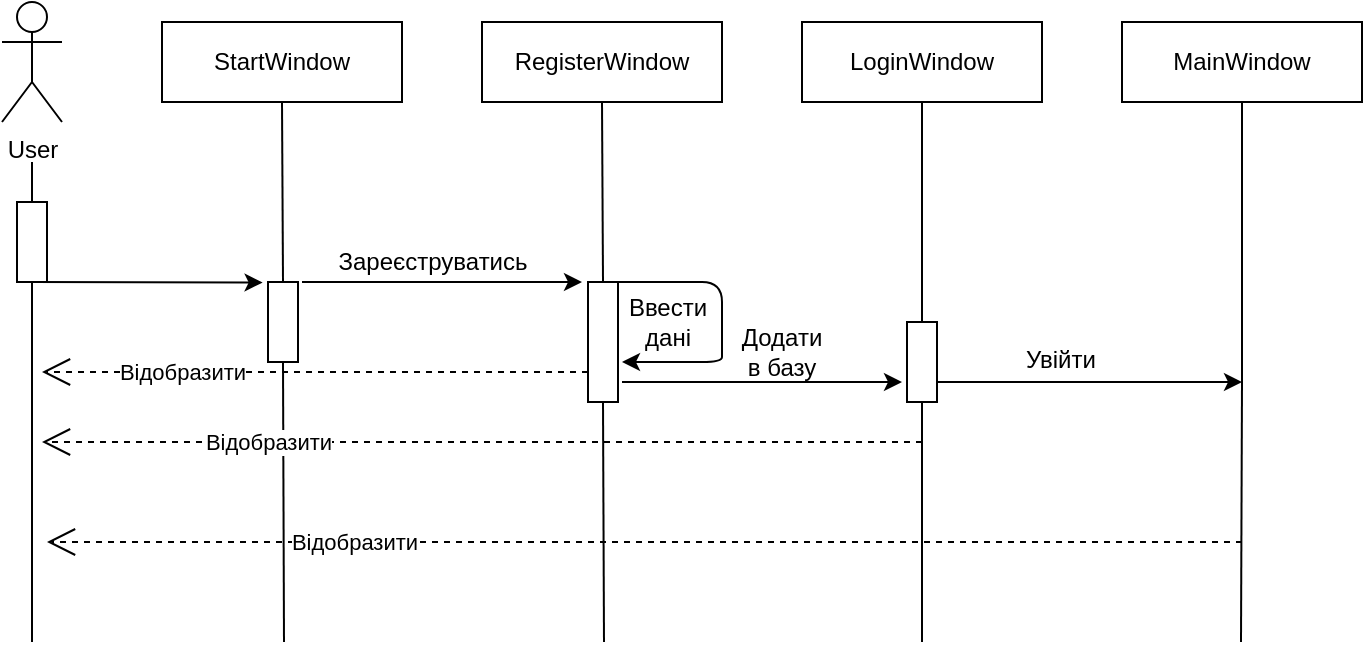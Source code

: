 <mxfile version="12.3.7" type="device" pages="1"><diagram id="jKofoyzAl1HSl1o_wnsL" name="Страница 1"><mxGraphModel dx="419" dy="609" grid="1" gridSize="10" guides="1" tooltips="1" connect="1" arrows="1" fold="1" page="1" pageScale="1" pageWidth="827" pageHeight="1169" math="0" shadow="0"><root><mxCell id="0"/><mxCell id="1" parent="0"/><mxCell id="d2x6lz0tso2hwadYh-F--1" value="User" style="shape=umlActor;verticalLabelPosition=bottom;labelBackgroundColor=#ffffff;verticalAlign=top;html=1;outlineConnect=0;" vertex="1" parent="1"><mxGeometry x="80" y="120" width="30" height="60" as="geometry"/></mxCell><mxCell id="d2x6lz0tso2hwadYh-F--2" value="StartWindow" style="rounded=0;whiteSpace=wrap;html=1;" vertex="1" parent="1"><mxGeometry x="160" y="130" width="120" height="40" as="geometry"/></mxCell><mxCell id="d2x6lz0tso2hwadYh-F--4" value="RegisterWindow" style="rounded=0;whiteSpace=wrap;html=1;" vertex="1" parent="1"><mxGeometry x="320" y="130" width="120" height="40" as="geometry"/></mxCell><mxCell id="d2x6lz0tso2hwadYh-F--5" value="LoginWindow" style="rounded=0;whiteSpace=wrap;html=1;" vertex="1" parent="1"><mxGeometry x="480" y="130" width="120" height="40" as="geometry"/></mxCell><mxCell id="d2x6lz0tso2hwadYh-F--6" value="MainWindow" style="rounded=0;whiteSpace=wrap;html=1;" vertex="1" parent="1"><mxGeometry x="640" y="130" width="120" height="40" as="geometry"/></mxCell><mxCell id="d2x6lz0tso2hwadYh-F--8" value="" style="rounded=0;whiteSpace=wrap;html=1;direction=south;" vertex="1" parent="1"><mxGeometry x="87.5" y="220" width="15" height="40" as="geometry"/></mxCell><mxCell id="d2x6lz0tso2hwadYh-F--9" value="" style="endArrow=none;html=1;entryX=0;entryY=0.5;entryDx=0;entryDy=0;" edge="1" parent="1" target="d2x6lz0tso2hwadYh-F--8"><mxGeometry width="50" height="50" relative="1" as="geometry"><mxPoint x="95" y="200" as="sourcePoint"/><mxPoint x="130" y="290" as="targetPoint"/></mxGeometry></mxCell><mxCell id="d2x6lz0tso2hwadYh-F--13" value="" style="endArrow=classic;html=1;exitX=1;exitY=0.5;exitDx=0;exitDy=0;entryX=0.007;entryY=1.18;entryDx=0;entryDy=0;entryPerimeter=0;" edge="1" parent="1" source="d2x6lz0tso2hwadYh-F--8" target="d2x6lz0tso2hwadYh-F--15"><mxGeometry width="50" height="50" relative="1" as="geometry"><mxPoint x="80" y="320" as="sourcePoint"/><mxPoint x="210" y="250" as="targetPoint"/></mxGeometry></mxCell><mxCell id="d2x6lz0tso2hwadYh-F--14" value="" style="endArrow=none;html=1;entryX=0.5;entryY=1;entryDx=0;entryDy=0;exitX=0;exitY=0.5;exitDx=0;exitDy=0;" edge="1" parent="1" source="d2x6lz0tso2hwadYh-F--15" target="d2x6lz0tso2hwadYh-F--2"><mxGeometry width="50" height="50" relative="1" as="geometry"><mxPoint x="220" y="220" as="sourcePoint"/><mxPoint x="130" y="280" as="targetPoint"/></mxGeometry></mxCell><mxCell id="d2x6lz0tso2hwadYh-F--15" value="" style="rounded=0;whiteSpace=wrap;html=1;direction=south;" vertex="1" parent="1"><mxGeometry x="213" y="260" width="15" height="40" as="geometry"/></mxCell><mxCell id="d2x6lz0tso2hwadYh-F--17" value="" style="endArrow=classic;html=1;" edge="1" parent="1"><mxGeometry width="50" height="50" relative="1" as="geometry"><mxPoint x="230" y="260" as="sourcePoint"/><mxPoint x="370" y="260" as="targetPoint"/></mxGeometry></mxCell><mxCell id="d2x6lz0tso2hwadYh-F--18" value="" style="endArrow=none;html=1;exitX=0.5;exitY=1;exitDx=0;exitDy=0;entryX=0;entryY=0.5;entryDx=0;entryDy=0;" edge="1" parent="1" source="d2x6lz0tso2hwadYh-F--4" target="d2x6lz0tso2hwadYh-F--20"><mxGeometry width="50" height="50" relative="1" as="geometry"><mxPoint x="388" y="250" as="sourcePoint"/><mxPoint x="380" y="240" as="targetPoint"/></mxGeometry></mxCell><mxCell id="d2x6lz0tso2hwadYh-F--20" value="" style="rounded=0;whiteSpace=wrap;html=1;direction=south;" vertex="1" parent="1"><mxGeometry x="373" y="260" width="15" height="60" as="geometry"/></mxCell><mxCell id="d2x6lz0tso2hwadYh-F--22" value="Зареєструватись" style="text;html=1;align=center;verticalAlign=middle;resizable=0;points=[];;autosize=1;" vertex="1" parent="1"><mxGeometry x="240" y="240" width="110" height="20" as="geometry"/></mxCell><mxCell id="d2x6lz0tso2hwadYh-F--23" value="" style="endArrow=classic;html=1;exitX=0;exitY=0.25;exitDx=0;exitDy=0;" edge="1" parent="1" source="d2x6lz0tso2hwadYh-F--20"><mxGeometry width="50" height="50" relative="1" as="geometry"><mxPoint x="250" y="370" as="sourcePoint"/><mxPoint x="390" y="300" as="targetPoint"/><Array as="points"><mxPoint x="440" y="260"/><mxPoint x="440" y="290"/><mxPoint x="440" y="300"/></Array></mxGeometry></mxCell><mxCell id="d2x6lz0tso2hwadYh-F--24" value="Ввести дані" style="text;html=1;strokeColor=none;fillColor=none;align=center;verticalAlign=middle;whiteSpace=wrap;rounded=0;" vertex="1" parent="1"><mxGeometry x="393" y="270" width="40" height="20" as="geometry"/></mxCell><mxCell id="d2x6lz0tso2hwadYh-F--26" value="" style="endArrow=classic;html=1;" edge="1" parent="1"><mxGeometry width="50" height="50" relative="1" as="geometry"><mxPoint x="390" y="310" as="sourcePoint"/><mxPoint x="530" y="310" as="targetPoint"/></mxGeometry></mxCell><mxCell id="d2x6lz0tso2hwadYh-F--27" value="" style="endArrow=none;html=1;entryX=0.5;entryY=1;entryDx=0;entryDy=0;" edge="1" parent="1" target="d2x6lz0tso2hwadYh-F--5"><mxGeometry width="50" height="50" relative="1" as="geometry"><mxPoint x="540" y="280" as="sourcePoint"/><mxPoint x="580" y="230" as="targetPoint"/></mxGeometry></mxCell><mxCell id="d2x6lz0tso2hwadYh-F--28" value="" style="rounded=0;whiteSpace=wrap;html=1;direction=south;" vertex="1" parent="1"><mxGeometry x="532.5" y="280" width="15" height="40" as="geometry"/></mxCell><mxCell id="d2x6lz0tso2hwadYh-F--30" value="Увійти" style="text;html=1;" vertex="1" parent="1"><mxGeometry x="590" y="285" width="60" height="30" as="geometry"/></mxCell><mxCell id="d2x6lz0tso2hwadYh-F--31" value="" style="endArrow=classic;html=1;exitX=0.75;exitY=0;exitDx=0;exitDy=0;" edge="1" parent="1" source="d2x6lz0tso2hwadYh-F--28"><mxGeometry width="50" height="50" relative="1" as="geometry"><mxPoint x="620" y="335" as="sourcePoint"/><mxPoint x="700" y="310" as="targetPoint"/></mxGeometry></mxCell><mxCell id="d2x6lz0tso2hwadYh-F--32" value="Додати&lt;br&gt;в базу" style="text;html=1;strokeColor=none;fillColor=none;align=center;verticalAlign=middle;whiteSpace=wrap;rounded=0;" vertex="1" parent="1"><mxGeometry x="450" y="285" width="40" height="20" as="geometry"/></mxCell><mxCell id="d2x6lz0tso2hwadYh-F--33" value="" style="endArrow=none;html=1;entryX=0.5;entryY=1;entryDx=0;entryDy=0;" edge="1" parent="1" target="d2x6lz0tso2hwadYh-F--6"><mxGeometry width="50" height="50" relative="1" as="geometry"><mxPoint x="700" y="310" as="sourcePoint"/><mxPoint x="750" y="215" as="targetPoint"/></mxGeometry></mxCell><mxCell id="d2x6lz0tso2hwadYh-F--34" value="" style="endArrow=none;html=1;entryX=1;entryY=0.5;entryDx=0;entryDy=0;" edge="1" parent="1" target="d2x6lz0tso2hwadYh-F--8"><mxGeometry width="50" height="50" relative="1" as="geometry"><mxPoint x="95" y="420" as="sourcePoint"/><mxPoint x="130" y="340" as="targetPoint"/></mxGeometry></mxCell><mxCell id="d2x6lz0tso2hwadYh-F--35" value="" style="endArrow=none;html=1;entryX=1;entryY=0.5;entryDx=0;entryDy=0;" edge="1" parent="1" target="d2x6lz0tso2hwadYh-F--15"><mxGeometry width="50" height="50" relative="1" as="geometry"><mxPoint x="221" y="440" as="sourcePoint"/><mxPoint x="130" y="460" as="targetPoint"/></mxGeometry></mxCell><mxCell id="d2x6lz0tso2hwadYh-F--36" value="" style="endArrow=none;html=1;entryX=1;entryY=0.5;entryDx=0;entryDy=0;" edge="1" parent="1" target="d2x6lz0tso2hwadYh-F--20"><mxGeometry width="50" height="50" relative="1" as="geometry"><mxPoint x="381" y="440" as="sourcePoint"/><mxPoint x="310" y="460" as="targetPoint"/></mxGeometry></mxCell><mxCell id="d2x6lz0tso2hwadYh-F--37" value="" style="endArrow=none;html=1;entryX=1;entryY=0.5;entryDx=0;entryDy=0;" edge="1" parent="1" target="d2x6lz0tso2hwadYh-F--28"><mxGeometry width="50" height="50" relative="1" as="geometry"><mxPoint x="540" y="440" as="sourcePoint"/><mxPoint x="500" y="460" as="targetPoint"/></mxGeometry></mxCell><mxCell id="d2x6lz0tso2hwadYh-F--38" value="" style="endArrow=none;html=1;" edge="1" parent="1"><mxGeometry width="50" height="50" relative="1" as="geometry"><mxPoint x="699.5" y="440" as="sourcePoint"/><mxPoint x="700" y="310" as="targetPoint"/></mxGeometry></mxCell><mxCell id="d2x6lz0tso2hwadYh-F--42" value="Відобразити" style="endArrow=open;endSize=12;dashed=1;html=1;exitX=0.75;exitY=1;exitDx=0;exitDy=0;" edge="1" parent="1" source="d2x6lz0tso2hwadYh-F--20"><mxGeometry x="0.487" width="160" relative="1" as="geometry"><mxPoint x="80" y="460" as="sourcePoint"/><mxPoint x="100" y="305" as="targetPoint"/><mxPoint as="offset"/></mxGeometry></mxCell><mxCell id="d2x6lz0tso2hwadYh-F--44" value="" style="endArrow=none;html=1;entryX=1;entryY=0.5;entryDx=0;entryDy=0;" edge="1" parent="1"><mxGeometry width="50" height="50" relative="1" as="geometry"><mxPoint x="95" y="440" as="sourcePoint"/><mxPoint x="95" y="420" as="targetPoint"/></mxGeometry></mxCell><mxCell id="d2x6lz0tso2hwadYh-F--45" value="Відобразити" style="endArrow=open;endSize=12;dashed=1;html=1;" edge="1" parent="1"><mxGeometry x="0.487" width="160" relative="1" as="geometry"><mxPoint x="540" y="340" as="sourcePoint"/><mxPoint x="100" y="340" as="targetPoint"/><mxPoint as="offset"/></mxGeometry></mxCell><mxCell id="d2x6lz0tso2hwadYh-F--49" value="Відобразити" style="endArrow=open;endSize=12;dashed=1;html=1;" edge="1" parent="1"><mxGeometry x="0.487" width="160" relative="1" as="geometry"><mxPoint x="700" y="390" as="sourcePoint"/><mxPoint x="102.5" y="390" as="targetPoint"/><mxPoint as="offset"/></mxGeometry></mxCell></root></mxGraphModel></diagram></mxfile>
